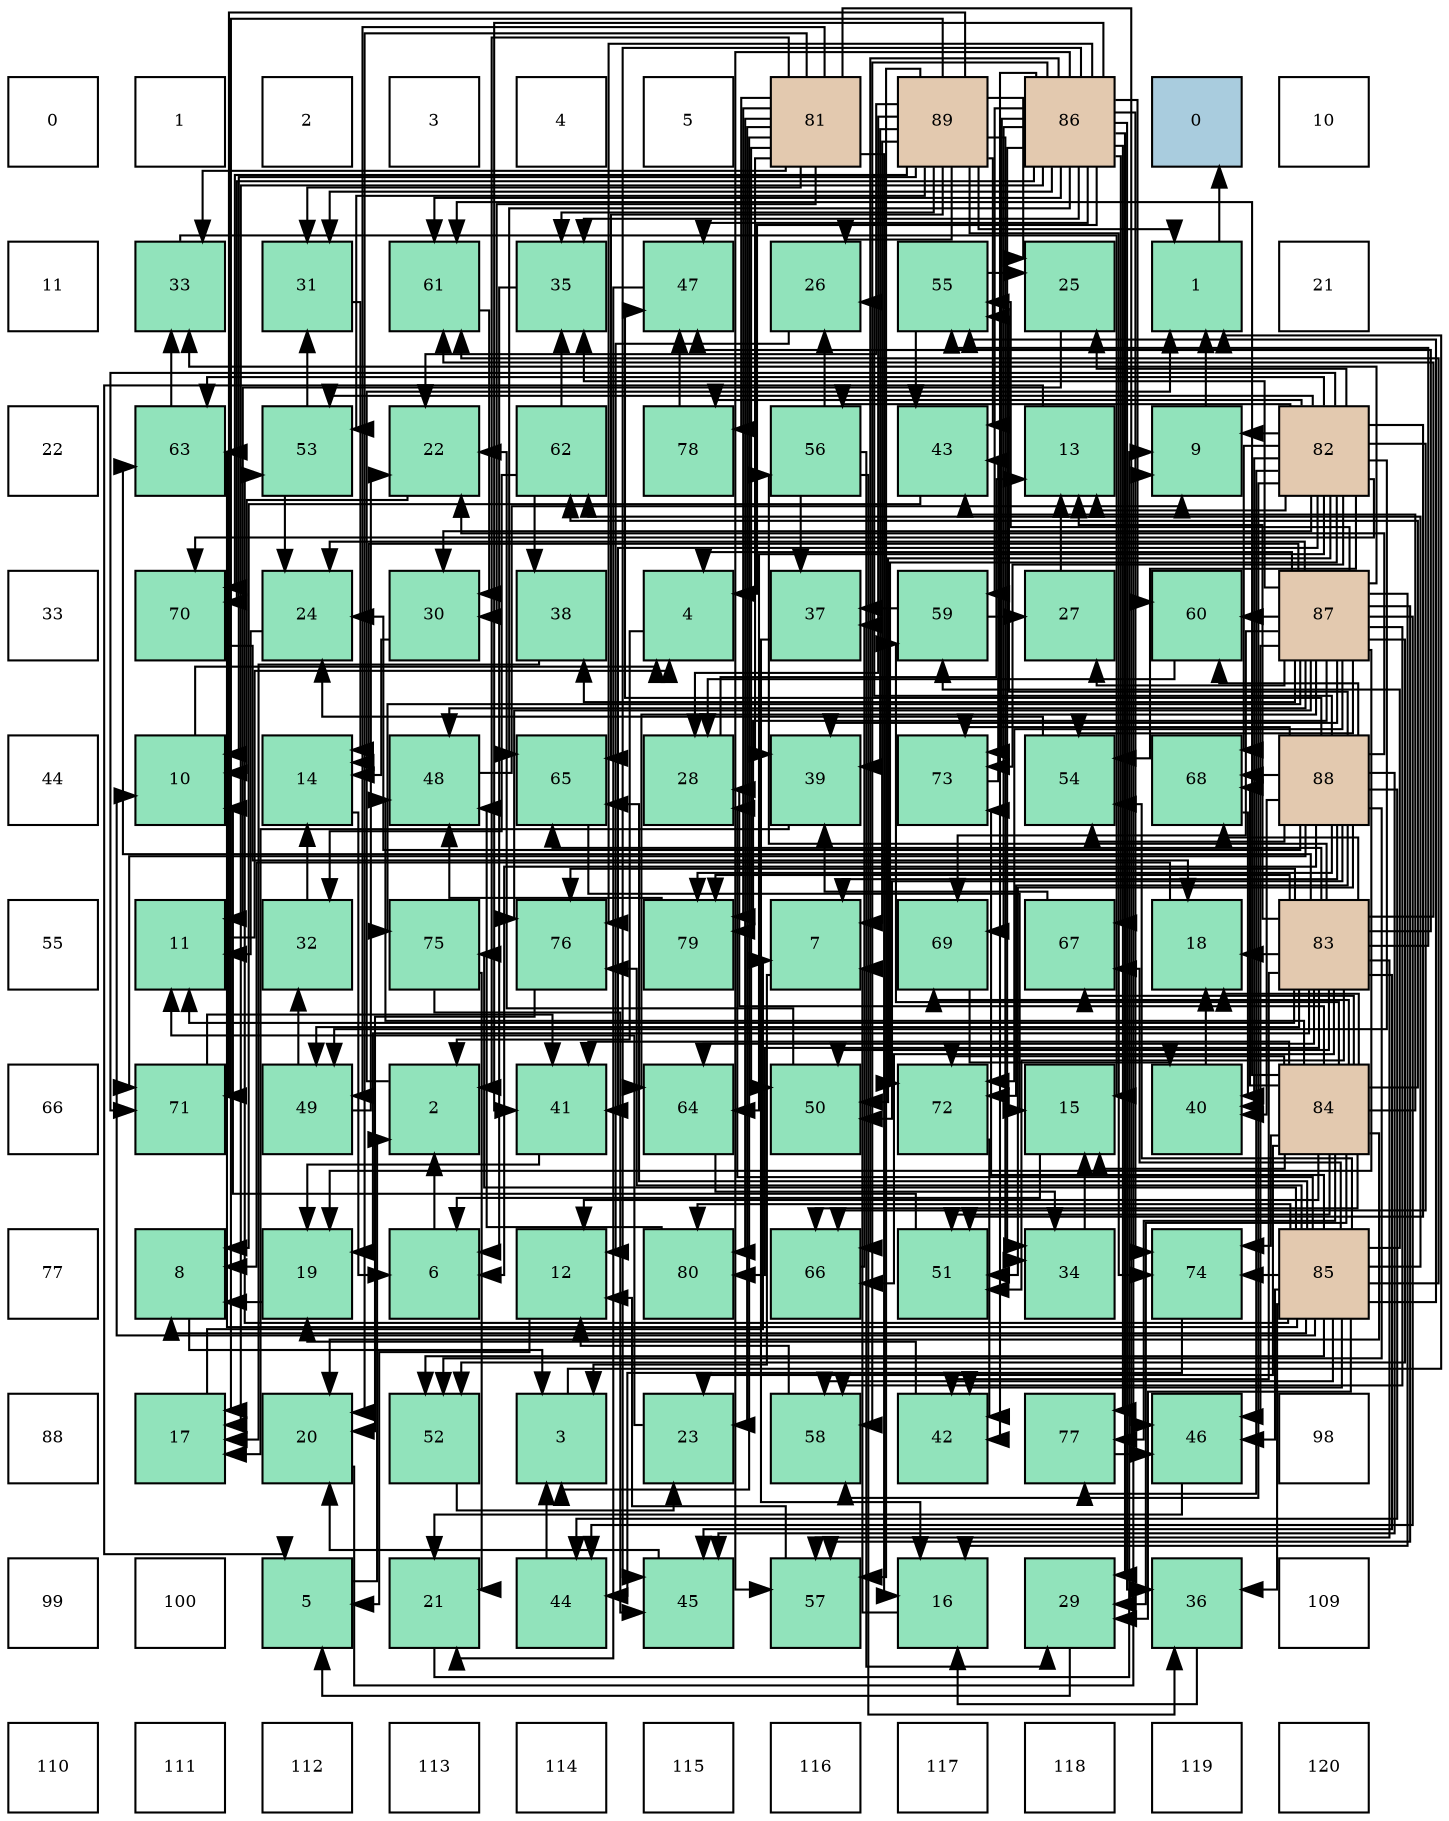 digraph layout{
 rankdir=TB;
 splines=ortho;
 node [style=filled shape=square fixedsize=true width=0.6];
0[label="0", fontsize=8, fillcolor="#ffffff"];
1[label="1", fontsize=8, fillcolor="#ffffff"];
2[label="2", fontsize=8, fillcolor="#ffffff"];
3[label="3", fontsize=8, fillcolor="#ffffff"];
4[label="4", fontsize=8, fillcolor="#ffffff"];
5[label="5", fontsize=8, fillcolor="#ffffff"];
6[label="81", fontsize=8, fillcolor="#e3c9af"];
7[label="89", fontsize=8, fillcolor="#e3c9af"];
8[label="86", fontsize=8, fillcolor="#e3c9af"];
9[label="0", fontsize=8, fillcolor="#a9ccde"];
10[label="10", fontsize=8, fillcolor="#ffffff"];
11[label="11", fontsize=8, fillcolor="#ffffff"];
12[label="33", fontsize=8, fillcolor="#91e3bb"];
13[label="31", fontsize=8, fillcolor="#91e3bb"];
14[label="61", fontsize=8, fillcolor="#91e3bb"];
15[label="35", fontsize=8, fillcolor="#91e3bb"];
16[label="47", fontsize=8, fillcolor="#91e3bb"];
17[label="26", fontsize=8, fillcolor="#91e3bb"];
18[label="55", fontsize=8, fillcolor="#91e3bb"];
19[label="25", fontsize=8, fillcolor="#91e3bb"];
20[label="1", fontsize=8, fillcolor="#91e3bb"];
21[label="21", fontsize=8, fillcolor="#ffffff"];
22[label="22", fontsize=8, fillcolor="#ffffff"];
23[label="63", fontsize=8, fillcolor="#91e3bb"];
24[label="53", fontsize=8, fillcolor="#91e3bb"];
25[label="22", fontsize=8, fillcolor="#91e3bb"];
26[label="62", fontsize=8, fillcolor="#91e3bb"];
27[label="78", fontsize=8, fillcolor="#91e3bb"];
28[label="56", fontsize=8, fillcolor="#91e3bb"];
29[label="43", fontsize=8, fillcolor="#91e3bb"];
30[label="13", fontsize=8, fillcolor="#91e3bb"];
31[label="9", fontsize=8, fillcolor="#91e3bb"];
32[label="82", fontsize=8, fillcolor="#e3c9af"];
33[label="33", fontsize=8, fillcolor="#ffffff"];
34[label="70", fontsize=8, fillcolor="#91e3bb"];
35[label="24", fontsize=8, fillcolor="#91e3bb"];
36[label="30", fontsize=8, fillcolor="#91e3bb"];
37[label="38", fontsize=8, fillcolor="#91e3bb"];
38[label="4", fontsize=8, fillcolor="#91e3bb"];
39[label="37", fontsize=8, fillcolor="#91e3bb"];
40[label="59", fontsize=8, fillcolor="#91e3bb"];
41[label="27", fontsize=8, fillcolor="#91e3bb"];
42[label="60", fontsize=8, fillcolor="#91e3bb"];
43[label="87", fontsize=8, fillcolor="#e3c9af"];
44[label="44", fontsize=8, fillcolor="#ffffff"];
45[label="10", fontsize=8, fillcolor="#91e3bb"];
46[label="14", fontsize=8, fillcolor="#91e3bb"];
47[label="48", fontsize=8, fillcolor="#91e3bb"];
48[label="65", fontsize=8, fillcolor="#91e3bb"];
49[label="28", fontsize=8, fillcolor="#91e3bb"];
50[label="39", fontsize=8, fillcolor="#91e3bb"];
51[label="73", fontsize=8, fillcolor="#91e3bb"];
52[label="54", fontsize=8, fillcolor="#91e3bb"];
53[label="68", fontsize=8, fillcolor="#91e3bb"];
54[label="88", fontsize=8, fillcolor="#e3c9af"];
55[label="55", fontsize=8, fillcolor="#ffffff"];
56[label="11", fontsize=8, fillcolor="#91e3bb"];
57[label="32", fontsize=8, fillcolor="#91e3bb"];
58[label="75", fontsize=8, fillcolor="#91e3bb"];
59[label="76", fontsize=8, fillcolor="#91e3bb"];
60[label="79", fontsize=8, fillcolor="#91e3bb"];
61[label="7", fontsize=8, fillcolor="#91e3bb"];
62[label="69", fontsize=8, fillcolor="#91e3bb"];
63[label="67", fontsize=8, fillcolor="#91e3bb"];
64[label="18", fontsize=8, fillcolor="#91e3bb"];
65[label="83", fontsize=8, fillcolor="#e3c9af"];
66[label="66", fontsize=8, fillcolor="#ffffff"];
67[label="71", fontsize=8, fillcolor="#91e3bb"];
68[label="49", fontsize=8, fillcolor="#91e3bb"];
69[label="2", fontsize=8, fillcolor="#91e3bb"];
70[label="41", fontsize=8, fillcolor="#91e3bb"];
71[label="64", fontsize=8, fillcolor="#91e3bb"];
72[label="50", fontsize=8, fillcolor="#91e3bb"];
73[label="72", fontsize=8, fillcolor="#91e3bb"];
74[label="15", fontsize=8, fillcolor="#91e3bb"];
75[label="40", fontsize=8, fillcolor="#91e3bb"];
76[label="84", fontsize=8, fillcolor="#e3c9af"];
77[label="77", fontsize=8, fillcolor="#ffffff"];
78[label="8", fontsize=8, fillcolor="#91e3bb"];
79[label="19", fontsize=8, fillcolor="#91e3bb"];
80[label="6", fontsize=8, fillcolor="#91e3bb"];
81[label="12", fontsize=8, fillcolor="#91e3bb"];
82[label="80", fontsize=8, fillcolor="#91e3bb"];
83[label="66", fontsize=8, fillcolor="#91e3bb"];
84[label="51", fontsize=8, fillcolor="#91e3bb"];
85[label="34", fontsize=8, fillcolor="#91e3bb"];
86[label="74", fontsize=8, fillcolor="#91e3bb"];
87[label="85", fontsize=8, fillcolor="#e3c9af"];
88[label="88", fontsize=8, fillcolor="#ffffff"];
89[label="17", fontsize=8, fillcolor="#91e3bb"];
90[label="20", fontsize=8, fillcolor="#91e3bb"];
91[label="52", fontsize=8, fillcolor="#91e3bb"];
92[label="3", fontsize=8, fillcolor="#91e3bb"];
93[label="23", fontsize=8, fillcolor="#91e3bb"];
94[label="58", fontsize=8, fillcolor="#91e3bb"];
95[label="42", fontsize=8, fillcolor="#91e3bb"];
96[label="77", fontsize=8, fillcolor="#91e3bb"];
97[label="46", fontsize=8, fillcolor="#91e3bb"];
98[label="98", fontsize=8, fillcolor="#ffffff"];
99[label="99", fontsize=8, fillcolor="#ffffff"];
100[label="100", fontsize=8, fillcolor="#ffffff"];
101[label="5", fontsize=8, fillcolor="#91e3bb"];
102[label="21", fontsize=8, fillcolor="#91e3bb"];
103[label="44", fontsize=8, fillcolor="#91e3bb"];
104[label="45", fontsize=8, fillcolor="#91e3bb"];
105[label="57", fontsize=8, fillcolor="#91e3bb"];
106[label="16", fontsize=8, fillcolor="#91e3bb"];
107[label="29", fontsize=8, fillcolor="#91e3bb"];
108[label="36", fontsize=8, fillcolor="#91e3bb"];
109[label="109", fontsize=8, fillcolor="#ffffff"];
110[label="110", fontsize=8, fillcolor="#ffffff"];
111[label="111", fontsize=8, fillcolor="#ffffff"];
112[label="112", fontsize=8, fillcolor="#ffffff"];
113[label="113", fontsize=8, fillcolor="#ffffff"];
114[label="114", fontsize=8, fillcolor="#ffffff"];
115[label="115", fontsize=8, fillcolor="#ffffff"];
116[label="116", fontsize=8, fillcolor="#ffffff"];
117[label="117", fontsize=8, fillcolor="#ffffff"];
118[label="118", fontsize=8, fillcolor="#ffffff"];
119[label="119", fontsize=8, fillcolor="#ffffff"];
120[label="120", fontsize=8, fillcolor="#ffffff"];
edge [constraint=false, style=vis];20 -> 9;
69 -> 20;
92 -> 20;
38 -> 69;
101 -> 69;
80 -> 69;
61 -> 92;
78 -> 92;
31 -> 20;
45 -> 38;
56 -> 38;
81 -> 101;
30 -> 101;
46 -> 80;
74 -> 80;
106 -> 61;
89 -> 61;
64 -> 78;
79 -> 78;
90 -> 31;
102 -> 31;
25 -> 45;
93 -> 56;
35 -> 56;
19 -> 56;
17 -> 81;
41 -> 30;
49 -> 30;
107 -> 101;
36 -> 46;
13 -> 46;
57 -> 46;
12 -> 74;
85 -> 74;
15 -> 80;
108 -> 106;
39 -> 106;
37 -> 89;
50 -> 89;
75 -> 64;
70 -> 79;
95 -> 79;
29 -> 78;
103 -> 92;
104 -> 90;
97 -> 102;
16 -> 102;
47 -> 31;
68 -> 25;
68 -> 57;
72 -> 25;
84 -> 45;
91 -> 93;
24 -> 35;
24 -> 13;
52 -> 35;
18 -> 19;
18 -> 29;
28 -> 17;
28 -> 107;
28 -> 108;
28 -> 39;
105 -> 81;
94 -> 81;
40 -> 41;
40 -> 39;
42 -> 49;
14 -> 36;
26 -> 57;
26 -> 15;
26 -> 37;
23 -> 12;
71 -> 85;
48 -> 74;
83 -> 39;
63 -> 50;
53 -> 75;
62 -> 75;
34 -> 64;
67 -> 70;
73 -> 95;
51 -> 29;
86 -> 103;
58 -> 102;
58 -> 104;
59 -> 90;
96 -> 97;
27 -> 16;
60 -> 47;
82 -> 47;
6 -> 69;
6 -> 92;
6 -> 106;
6 -> 90;
6 -> 93;
6 -> 36;
6 -> 13;
6 -> 12;
6 -> 50;
6 -> 97;
6 -> 68;
6 -> 72;
6 -> 27;
6 -> 60;
6 -> 82;
32 -> 31;
32 -> 30;
32 -> 19;
32 -> 36;
32 -> 75;
32 -> 70;
32 -> 68;
32 -> 72;
32 -> 84;
32 -> 24;
32 -> 52;
32 -> 28;
32 -> 94;
32 -> 23;
32 -> 71;
32 -> 83;
32 -> 53;
32 -> 34;
32 -> 67;
32 -> 73;
32 -> 51;
32 -> 96;
32 -> 27;
65 -> 56;
65 -> 30;
65 -> 64;
65 -> 79;
65 -> 95;
65 -> 104;
65 -> 16;
65 -> 68;
65 -> 72;
65 -> 84;
65 -> 18;
65 -> 28;
65 -> 105;
65 -> 14;
65 -> 23;
65 -> 71;
65 -> 48;
65 -> 83;
65 -> 53;
65 -> 59;
65 -> 60;
65 -> 82;
76 -> 81;
76 -> 74;
76 -> 64;
76 -> 90;
76 -> 93;
76 -> 49;
76 -> 107;
76 -> 70;
76 -> 29;
76 -> 47;
76 -> 84;
76 -> 40;
76 -> 14;
76 -> 26;
76 -> 83;
76 -> 63;
76 -> 53;
76 -> 62;
76 -> 73;
76 -> 86;
76 -> 96;
87 -> 78;
87 -> 45;
87 -> 49;
87 -> 107;
87 -> 108;
87 -> 95;
87 -> 97;
87 -> 91;
87 -> 24;
87 -> 52;
87 -> 18;
87 -> 94;
87 -> 40;
87 -> 14;
87 -> 26;
87 -> 23;
87 -> 48;
87 -> 63;
87 -> 51;
87 -> 86;
87 -> 58;
87 -> 59;
87 -> 82;
8 -> 38;
8 -> 89;
8 -> 107;
8 -> 13;
8 -> 85;
8 -> 15;
8 -> 108;
8 -> 70;
8 -> 95;
8 -> 104;
8 -> 16;
8 -> 105;
8 -> 94;
8 -> 40;
8 -> 42;
8 -> 14;
8 -> 48;
8 -> 83;
8 -> 63;
8 -> 62;
8 -> 34;
8 -> 51;
8 -> 86;
8 -> 59;
8 -> 96;
43 -> 38;
43 -> 46;
43 -> 106;
43 -> 79;
43 -> 35;
43 -> 41;
43 -> 12;
43 -> 15;
43 -> 37;
43 -> 50;
43 -> 103;
43 -> 97;
43 -> 47;
43 -> 91;
43 -> 52;
43 -> 18;
43 -> 105;
43 -> 94;
43 -> 42;
43 -> 71;
43 -> 62;
43 -> 73;
43 -> 58;
43 -> 59;
43 -> 60;
54 -> 80;
54 -> 61;
54 -> 25;
54 -> 35;
54 -> 17;
54 -> 75;
54 -> 103;
54 -> 104;
54 -> 16;
54 -> 72;
54 -> 84;
54 -> 91;
54 -> 52;
54 -> 18;
54 -> 42;
54 -> 53;
54 -> 67;
54 -> 73;
54 -> 51;
54 -> 60;
7 -> 20;
7 -> 61;
7 -> 45;
7 -> 89;
7 -> 25;
7 -> 19;
7 -> 17;
7 -> 49;
7 -> 85;
7 -> 15;
7 -> 50;
7 -> 29;
7 -> 24;
7 -> 105;
7 -> 48;
7 -> 34;
7 -> 67;
7 -> 86;
edge [constraint=true, style=invis];
0 -> 11 -> 22 -> 33 -> 44 -> 55 -> 66 -> 77 -> 88 -> 99 -> 110;
1 -> 12 -> 23 -> 34 -> 45 -> 56 -> 67 -> 78 -> 89 -> 100 -> 111;
2 -> 13 -> 24 -> 35 -> 46 -> 57 -> 68 -> 79 -> 90 -> 101 -> 112;
3 -> 14 -> 25 -> 36 -> 47 -> 58 -> 69 -> 80 -> 91 -> 102 -> 113;
4 -> 15 -> 26 -> 37 -> 48 -> 59 -> 70 -> 81 -> 92 -> 103 -> 114;
5 -> 16 -> 27 -> 38 -> 49 -> 60 -> 71 -> 82 -> 93 -> 104 -> 115;
6 -> 17 -> 28 -> 39 -> 50 -> 61 -> 72 -> 83 -> 94 -> 105 -> 116;
7 -> 18 -> 29 -> 40 -> 51 -> 62 -> 73 -> 84 -> 95 -> 106 -> 117;
8 -> 19 -> 30 -> 41 -> 52 -> 63 -> 74 -> 85 -> 96 -> 107 -> 118;
9 -> 20 -> 31 -> 42 -> 53 -> 64 -> 75 -> 86 -> 97 -> 108 -> 119;
10 -> 21 -> 32 -> 43 -> 54 -> 65 -> 76 -> 87 -> 98 -> 109 -> 120;
rank = same {0 -> 1 -> 2 -> 3 -> 4 -> 5 -> 6 -> 7 -> 8 -> 9 -> 10};
rank = same {11 -> 12 -> 13 -> 14 -> 15 -> 16 -> 17 -> 18 -> 19 -> 20 -> 21};
rank = same {22 -> 23 -> 24 -> 25 -> 26 -> 27 -> 28 -> 29 -> 30 -> 31 -> 32};
rank = same {33 -> 34 -> 35 -> 36 -> 37 -> 38 -> 39 -> 40 -> 41 -> 42 -> 43};
rank = same {44 -> 45 -> 46 -> 47 -> 48 -> 49 -> 50 -> 51 -> 52 -> 53 -> 54};
rank = same {55 -> 56 -> 57 -> 58 -> 59 -> 60 -> 61 -> 62 -> 63 -> 64 -> 65};
rank = same {66 -> 67 -> 68 -> 69 -> 70 -> 71 -> 72 -> 73 -> 74 -> 75 -> 76};
rank = same {77 -> 78 -> 79 -> 80 -> 81 -> 82 -> 83 -> 84 -> 85 -> 86 -> 87};
rank = same {88 -> 89 -> 90 -> 91 -> 92 -> 93 -> 94 -> 95 -> 96 -> 97 -> 98};
rank = same {99 -> 100 -> 101 -> 102 -> 103 -> 104 -> 105 -> 106 -> 107 -> 108 -> 109};
rank = same {110 -> 111 -> 112 -> 113 -> 114 -> 115 -> 116 -> 117 -> 118 -> 119 -> 120};
}